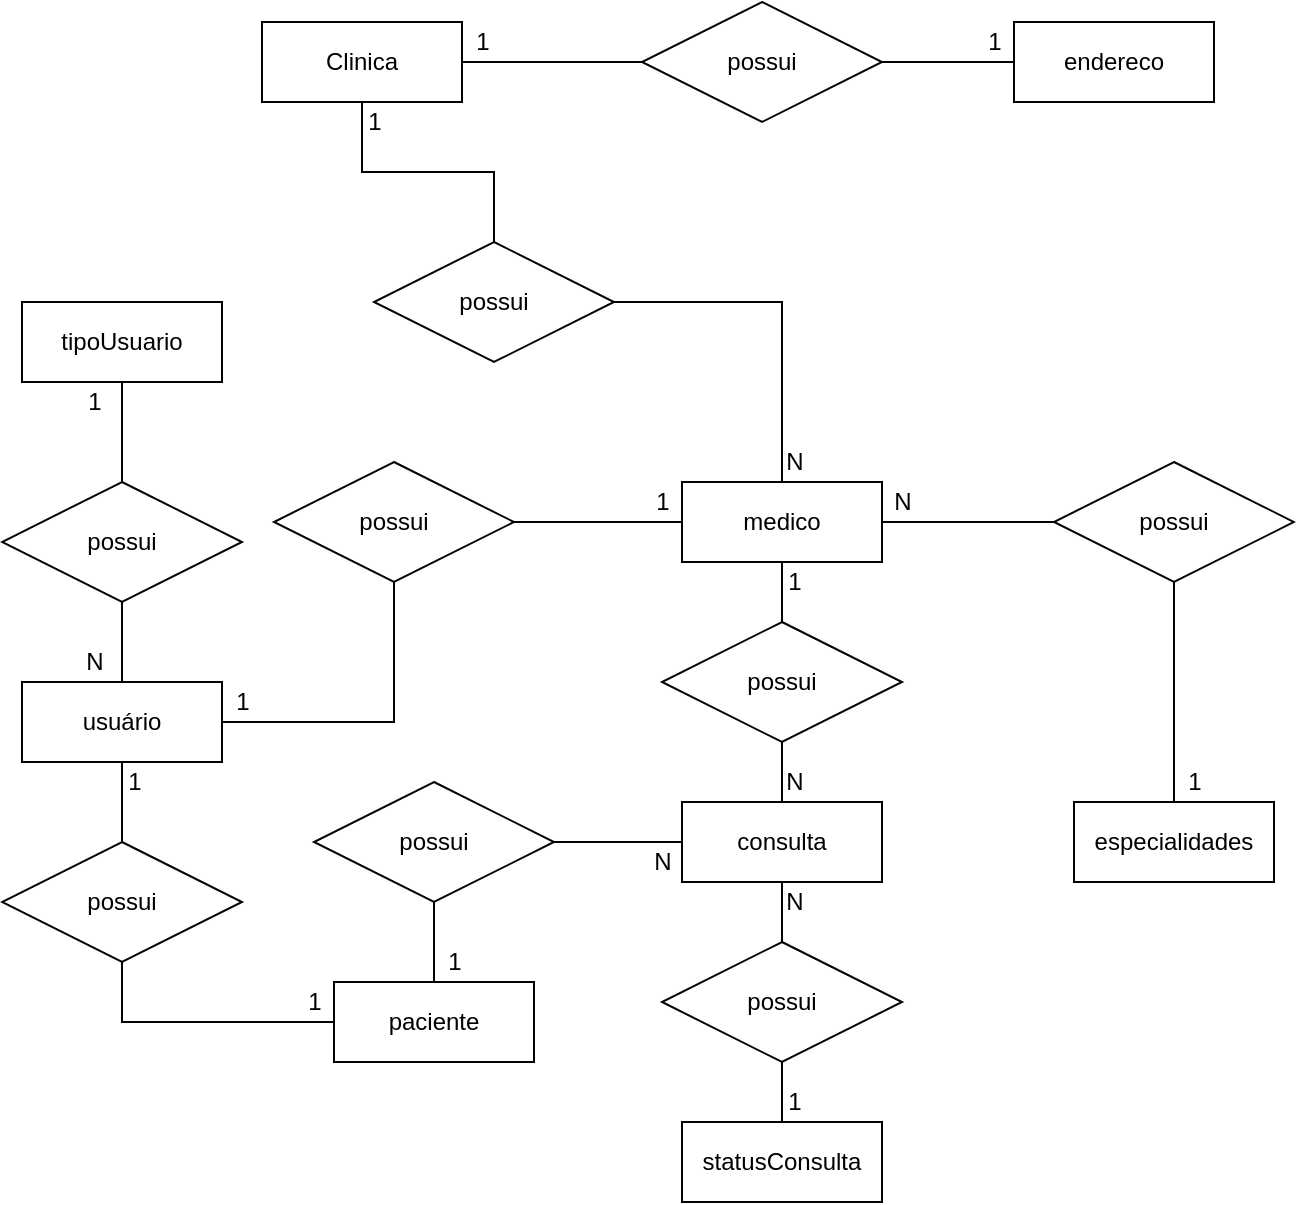 <mxfile version="14.9.8" type="device" pages="2"><diagram id="OanlK7vVJyWt0maZTMWz" name="conceitual"><mxGraphModel dx="1038" dy="579" grid="1" gridSize="10" guides="1" tooltips="1" connect="1" arrows="1" fold="1" page="1" pageScale="1" pageWidth="827" pageHeight="1169" math="0" shadow="0"><root><mxCell id="0"/><mxCell id="1" parent="0"/><mxCell id="Bbp7KZoGQvDYrjHJF8V6-3" style="edgeStyle=orthogonalEdgeStyle;rounded=0;orthogonalLoop=1;jettySize=auto;html=1;endArrow=none;endFill=0;" parent="1" source="Bbp7KZoGQvDYrjHJF8V6-1" target="Bbp7KZoGQvDYrjHJF8V6-2" edge="1"><mxGeometry relative="1" as="geometry"/></mxCell><mxCell id="Bbp7KZoGQvDYrjHJF8V6-1" value="Clinica" style="whiteSpace=wrap;html=1;align=center;" parent="1" vertex="1"><mxGeometry x="174" y="50" width="100" height="40" as="geometry"/></mxCell><mxCell id="yQVRAXafZyD8hvH3eyEp-2" style="edgeStyle=orthogonalEdgeStyle;rounded=0;orthogonalLoop=1;jettySize=auto;html=1;endArrow=none;endFill=0;" parent="1" source="Bbp7KZoGQvDYrjHJF8V6-2" target="yQVRAXafZyD8hvH3eyEp-1" edge="1"><mxGeometry relative="1" as="geometry"/></mxCell><mxCell id="Bbp7KZoGQvDYrjHJF8V6-2" value="possui" style="shape=rhombus;perimeter=rhombusPerimeter;whiteSpace=wrap;html=1;align=center;" parent="1" vertex="1"><mxGeometry x="364" y="40" width="120" height="60" as="geometry"/></mxCell><mxCell id="fyfdzOgEvtr3zwy6P1oL-3" style="edgeStyle=orthogonalEdgeStyle;rounded=0;orthogonalLoop=1;jettySize=auto;html=1;endArrow=none;endFill=0;" parent="1" source="TEFlYUlHpw1KKf68n6uU-3" target="fyfdzOgEvtr3zwy6P1oL-2" edge="1"><mxGeometry relative="1" as="geometry"/></mxCell><mxCell id="fyfdzOgEvtr3zwy6P1oL-40" style="edgeStyle=orthogonalEdgeStyle;rounded=0;orthogonalLoop=1;jettySize=auto;html=1;endArrow=none;endFill=0;" parent="1" source="TEFlYUlHpw1KKf68n6uU-3" target="TEFlYUlHpw1KKf68n6uU-53" edge="1"><mxGeometry relative="1" as="geometry"/></mxCell><mxCell id="TEFlYUlHpw1KKf68n6uU-3" value="possui" style="shape=rhombus;perimeter=rhombusPerimeter;whiteSpace=wrap;html=1;align=center;" parent="1" vertex="1"><mxGeometry x="44" y="280" width="120" height="60" as="geometry"/></mxCell><mxCell id="fyfdzOgEvtr3zwy6P1oL-12" style="edgeStyle=orthogonalEdgeStyle;rounded=0;orthogonalLoop=1;jettySize=auto;html=1;endArrow=none;endFill=0;" parent="1" source="TEFlYUlHpw1KKf68n6uU-9" target="TEFlYUlHpw1KKf68n6uU-60" edge="1"><mxGeometry relative="1" as="geometry"/></mxCell><mxCell id="fyfdzOgEvtr3zwy6P1oL-13" style="edgeStyle=orthogonalEdgeStyle;rounded=0;orthogonalLoop=1;jettySize=auto;html=1;endArrow=none;endFill=0;" parent="1" source="TEFlYUlHpw1KKf68n6uU-9" target="TEFlYUlHpw1KKf68n6uU-18" edge="1"><mxGeometry relative="1" as="geometry"/></mxCell><mxCell id="fyfdzOgEvtr3zwy6P1oL-36" style="edgeStyle=orthogonalEdgeStyle;rounded=0;orthogonalLoop=1;jettySize=auto;html=1;endArrow=none;endFill=0;" parent="1" source="TEFlYUlHpw1KKf68n6uU-9" target="fyfdzOgEvtr3zwy6P1oL-6" edge="1"><mxGeometry relative="1" as="geometry"/></mxCell><mxCell id="TEFlYUlHpw1KKf68n6uU-9" value="consulta" style="whiteSpace=wrap;html=1;align=center;" parent="1" vertex="1"><mxGeometry x="384" y="440" width="100" height="40" as="geometry"/></mxCell><mxCell id="fyfdzOgEvtr3zwy6P1oL-50" style="edgeStyle=orthogonalEdgeStyle;rounded=0;orthogonalLoop=1;jettySize=auto;html=1;entryX=0;entryY=0.5;entryDx=0;entryDy=0;endArrow=none;endFill=0;exitX=0.5;exitY=1;exitDx=0;exitDy=0;" parent="1" source="TEFlYUlHpw1KKf68n6uU-12" target="fyfdzOgEvtr3zwy6P1oL-1" edge="1"><mxGeometry relative="1" as="geometry"/></mxCell><mxCell id="TEFlYUlHpw1KKf68n6uU-12" value="possui" style="shape=rhombus;perimeter=rhombusPerimeter;whiteSpace=wrap;html=1;align=center;" parent="1" vertex="1"><mxGeometry x="44" y="460" width="120" height="60" as="geometry"/></mxCell><mxCell id="TEFlYUlHpw1KKf68n6uU-18" value="possui" style="shape=rhombus;perimeter=rhombusPerimeter;whiteSpace=wrap;html=1;align=center;" parent="1" vertex="1"><mxGeometry x="374" y="510" width="120" height="60" as="geometry"/></mxCell><mxCell id="TEFlYUlHpw1KKf68n6uU-24" value="especialidades" style="whiteSpace=wrap;html=1;align=center;" parent="1" vertex="1"><mxGeometry x="580" y="440" width="100" height="40" as="geometry"/></mxCell><mxCell id="TEFlYUlHpw1KKf68n6uU-29" value="1" style="text;html=1;align=center;verticalAlign=middle;resizable=0;points=[];autosize=1;strokeColor=none;" parent="1" vertex="1"><mxGeometry x="274" y="50" width="20" height="20" as="geometry"/></mxCell><mxCell id="TEFlYUlHpw1KKf68n6uU-53" value="tipoUsuario" style="whiteSpace=wrap;html=1;align=center;" parent="1" vertex="1"><mxGeometry x="54" y="190" width="100" height="40" as="geometry"/></mxCell><mxCell id="fyfdzOgEvtr3zwy6P1oL-11" style="edgeStyle=orthogonalEdgeStyle;rounded=0;orthogonalLoop=1;jettySize=auto;html=1;endArrow=none;endFill=0;" parent="1" source="TEFlYUlHpw1KKf68n6uU-56" target="TEFlYUlHpw1KKf68n6uU-60" edge="1"><mxGeometry relative="1" as="geometry"/></mxCell><mxCell id="fyfdzOgEvtr3zwy6P1oL-35" style="edgeStyle=orthogonalEdgeStyle;rounded=0;orthogonalLoop=1;jettySize=auto;html=1;endArrow=none;endFill=0;" parent="1" source="TEFlYUlHpw1KKf68n6uU-56" target="fyfdzOgEvtr3zwy6P1oL-14" edge="1"><mxGeometry relative="1" as="geometry"/></mxCell><mxCell id="TEFlYUlHpw1KKf68n6uU-56" value="medico" style="whiteSpace=wrap;html=1;align=center;" parent="1" vertex="1"><mxGeometry x="384" y="280" width="100" height="40" as="geometry"/></mxCell><mxCell id="TEFlYUlHpw1KKf68n6uU-60" value="possui" style="shape=rhombus;perimeter=rhombusPerimeter;whiteSpace=wrap;html=1;align=center;" parent="1" vertex="1"><mxGeometry x="374" y="350" width="120" height="60" as="geometry"/></mxCell><mxCell id="fyfdzOgEvtr3zwy6P1oL-17" style="edgeStyle=orthogonalEdgeStyle;rounded=0;orthogonalLoop=1;jettySize=auto;html=1;endArrow=none;endFill=0;" parent="1" source="TEFlYUlHpw1KKf68n6uU-76" target="TEFlYUlHpw1KKf68n6uU-18" edge="1"><mxGeometry relative="1" as="geometry"/></mxCell><mxCell id="TEFlYUlHpw1KKf68n6uU-76" value="statusConsulta" style="whiteSpace=wrap;html=1;align=center;" parent="1" vertex="1"><mxGeometry x="384" y="600" width="100" height="40" as="geometry"/></mxCell><mxCell id="yQVRAXafZyD8hvH3eyEp-1" value="endereco" style="whiteSpace=wrap;html=1;align=center;" parent="1" vertex="1"><mxGeometry x="550" y="50" width="100" height="40" as="geometry"/></mxCell><mxCell id="yQVRAXafZyD8hvH3eyEp-3" value="1" style="text;html=1;align=center;verticalAlign=middle;resizable=0;points=[];autosize=1;strokeColor=none;" parent="1" vertex="1"><mxGeometry x="530" y="50" width="20" height="20" as="geometry"/></mxCell><mxCell id="fyfdzOgEvtr3zwy6P1oL-1" value="paciente" style="whiteSpace=wrap;html=1;align=center;" parent="1" vertex="1"><mxGeometry x="210" y="530" width="100" height="40" as="geometry"/></mxCell><mxCell id="fyfdzOgEvtr3zwy6P1oL-9" style="edgeStyle=orthogonalEdgeStyle;rounded=0;orthogonalLoop=1;jettySize=auto;html=1;endArrow=none;endFill=0;" parent="1" source="fyfdzOgEvtr3zwy6P1oL-2" target="TEFlYUlHpw1KKf68n6uU-12" edge="1"><mxGeometry relative="1" as="geometry"/></mxCell><mxCell id="fyfdzOgEvtr3zwy6P1oL-49" style="edgeStyle=orthogonalEdgeStyle;rounded=0;orthogonalLoop=1;jettySize=auto;html=1;endArrow=none;endFill=0;" parent="1" source="fyfdzOgEvtr3zwy6P1oL-2" target="fyfdzOgEvtr3zwy6P1oL-47" edge="1"><mxGeometry relative="1" as="geometry"/></mxCell><mxCell id="fyfdzOgEvtr3zwy6P1oL-2" value="usuário" style="whiteSpace=wrap;html=1;align=center;" parent="1" vertex="1"><mxGeometry x="54" y="380" width="100" height="40" as="geometry"/></mxCell><mxCell id="fyfdzOgEvtr3zwy6P1oL-8" style="edgeStyle=orthogonalEdgeStyle;rounded=0;orthogonalLoop=1;jettySize=auto;html=1;endArrow=none;endFill=0;" parent="1" source="fyfdzOgEvtr3zwy6P1oL-6" target="fyfdzOgEvtr3zwy6P1oL-1" edge="1"><mxGeometry relative="1" as="geometry"/></mxCell><mxCell id="fyfdzOgEvtr3zwy6P1oL-6" value="possui" style="shape=rhombus;perimeter=rhombusPerimeter;whiteSpace=wrap;html=1;align=center;" parent="1" vertex="1"><mxGeometry x="200" y="430" width="120" height="60" as="geometry"/></mxCell><mxCell id="fyfdzOgEvtr3zwy6P1oL-16" style="edgeStyle=orthogonalEdgeStyle;rounded=0;orthogonalLoop=1;jettySize=auto;html=1;endArrow=none;endFill=0;" parent="1" source="fyfdzOgEvtr3zwy6P1oL-14" target="TEFlYUlHpw1KKf68n6uU-24" edge="1"><mxGeometry relative="1" as="geometry"/></mxCell><mxCell id="fyfdzOgEvtr3zwy6P1oL-14" value="possui" style="shape=rhombus;perimeter=rhombusPerimeter;whiteSpace=wrap;html=1;align=center;" parent="1" vertex="1"><mxGeometry x="570" y="270" width="120" height="60" as="geometry"/></mxCell><mxCell id="fyfdzOgEvtr3zwy6P1oL-37" value="N" style="text;html=1;align=center;verticalAlign=middle;resizable=0;points=[];autosize=1;strokeColor=none;" parent="1" vertex="1"><mxGeometry x="484" y="280" width="20" height="20" as="geometry"/></mxCell><mxCell id="fyfdzOgEvtr3zwy6P1oL-38" value="1" style="text;html=1;align=center;verticalAlign=middle;resizable=0;points=[];autosize=1;strokeColor=none;" parent="1" vertex="1"><mxGeometry x="630" y="420" width="20" height="20" as="geometry"/></mxCell><mxCell id="fyfdzOgEvtr3zwy6P1oL-45" style="edgeStyle=orthogonalEdgeStyle;rounded=0;orthogonalLoop=1;jettySize=auto;html=1;endArrow=none;endFill=0;" parent="1" source="fyfdzOgEvtr3zwy6P1oL-41" target="TEFlYUlHpw1KKf68n6uU-56" edge="1"><mxGeometry relative="1" as="geometry"/></mxCell><mxCell id="fyfdzOgEvtr3zwy6P1oL-51" style="edgeStyle=orthogonalEdgeStyle;rounded=0;orthogonalLoop=1;jettySize=auto;html=1;entryX=0.5;entryY=1;entryDx=0;entryDy=0;endArrow=none;endFill=0;" parent="1" source="fyfdzOgEvtr3zwy6P1oL-41" target="Bbp7KZoGQvDYrjHJF8V6-1" edge="1"><mxGeometry relative="1" as="geometry"/></mxCell><mxCell id="fyfdzOgEvtr3zwy6P1oL-41" value="possui" style="shape=rhombus;perimeter=rhombusPerimeter;whiteSpace=wrap;html=1;align=center;" parent="1" vertex="1"><mxGeometry x="230" y="160" width="120" height="60" as="geometry"/></mxCell><mxCell id="fyfdzOgEvtr3zwy6P1oL-48" style="edgeStyle=orthogonalEdgeStyle;rounded=0;orthogonalLoop=1;jettySize=auto;html=1;entryX=0;entryY=0.5;entryDx=0;entryDy=0;endArrow=none;endFill=0;" parent="1" source="fyfdzOgEvtr3zwy6P1oL-47" target="TEFlYUlHpw1KKf68n6uU-56" edge="1"><mxGeometry relative="1" as="geometry"/></mxCell><mxCell id="fyfdzOgEvtr3zwy6P1oL-47" value="possui" style="shape=rhombus;perimeter=rhombusPerimeter;whiteSpace=wrap;html=1;align=center;" parent="1" vertex="1"><mxGeometry x="180" y="270" width="120" height="60" as="geometry"/></mxCell><mxCell id="fyfdzOgEvtr3zwy6P1oL-52" value="1" style="text;html=1;align=center;verticalAlign=middle;resizable=0;points=[];autosize=1;strokeColor=none;" parent="1" vertex="1"><mxGeometry x="430" y="580" width="20" height="20" as="geometry"/></mxCell><mxCell id="fyfdzOgEvtr3zwy6P1oL-53" value="N" style="text;html=1;align=center;verticalAlign=middle;resizable=0;points=[];autosize=1;strokeColor=none;" parent="1" vertex="1"><mxGeometry x="430" y="480" width="20" height="20" as="geometry"/></mxCell><mxCell id="fyfdzOgEvtr3zwy6P1oL-54" value="1" style="text;html=1;align=center;verticalAlign=middle;resizable=0;points=[];autosize=1;strokeColor=none;" parent="1" vertex="1"><mxGeometry x="430" y="320" width="20" height="20" as="geometry"/></mxCell><mxCell id="fyfdzOgEvtr3zwy6P1oL-55" value="N" style="text;html=1;align=center;verticalAlign=middle;resizable=0;points=[];autosize=1;strokeColor=none;" parent="1" vertex="1"><mxGeometry x="430" y="420" width="20" height="20" as="geometry"/></mxCell><mxCell id="fyfdzOgEvtr3zwy6P1oL-56" value="1" style="text;html=1;align=center;verticalAlign=middle;resizable=0;points=[];autosize=1;strokeColor=none;" parent="1" vertex="1"><mxGeometry x="260" y="510" width="20" height="20" as="geometry"/></mxCell><mxCell id="fyfdzOgEvtr3zwy6P1oL-57" value="N" style="text;html=1;align=center;verticalAlign=middle;resizable=0;points=[];autosize=1;strokeColor=none;" parent="1" vertex="1"><mxGeometry x="364" y="460" width="20" height="20" as="geometry"/></mxCell><mxCell id="fyfdzOgEvtr3zwy6P1oL-58" value="1" style="text;html=1;align=center;verticalAlign=middle;resizable=0;points=[];autosize=1;strokeColor=none;" parent="1" vertex="1"><mxGeometry x="100" y="420" width="20" height="20" as="geometry"/></mxCell><mxCell id="fyfdzOgEvtr3zwy6P1oL-59" value="1" style="text;html=1;align=center;verticalAlign=middle;resizable=0;points=[];autosize=1;strokeColor=none;" parent="1" vertex="1"><mxGeometry x="190" y="530" width="20" height="20" as="geometry"/></mxCell><mxCell id="fyfdzOgEvtr3zwy6P1oL-60" value="1" style="text;html=1;align=center;verticalAlign=middle;resizable=0;points=[];autosize=1;strokeColor=none;" parent="1" vertex="1"><mxGeometry x="364" y="280" width="20" height="20" as="geometry"/></mxCell><mxCell id="fyfdzOgEvtr3zwy6P1oL-61" value="1" style="text;html=1;align=center;verticalAlign=middle;resizable=0;points=[];autosize=1;strokeColor=none;" parent="1" vertex="1"><mxGeometry x="154" y="380" width="20" height="20" as="geometry"/></mxCell><mxCell id="fyfdzOgEvtr3zwy6P1oL-62" value="1" style="text;html=1;align=center;verticalAlign=middle;resizable=0;points=[];autosize=1;strokeColor=none;" parent="1" vertex="1"><mxGeometry x="80" y="230" width="20" height="20" as="geometry"/></mxCell><mxCell id="fyfdzOgEvtr3zwy6P1oL-63" value="N" style="text;html=1;align=center;verticalAlign=middle;resizable=0;points=[];autosize=1;strokeColor=none;" parent="1" vertex="1"><mxGeometry x="80" y="360" width="20" height="20" as="geometry"/></mxCell><mxCell id="fyfdzOgEvtr3zwy6P1oL-64" value="1" style="text;html=1;align=center;verticalAlign=middle;resizable=0;points=[];autosize=1;strokeColor=none;" parent="1" vertex="1"><mxGeometry x="220" y="90" width="20" height="20" as="geometry"/></mxCell><mxCell id="fyfdzOgEvtr3zwy6P1oL-65" value="N" style="text;html=1;align=center;verticalAlign=middle;resizable=0;points=[];autosize=1;strokeColor=none;" parent="1" vertex="1"><mxGeometry x="430" y="260" width="20" height="20" as="geometry"/></mxCell></root></mxGraphModel></diagram><diagram id="Ro-wfWUNO0GZ9tEULc8E" name="lógico"><mxGraphModel dx="1730" dy="965" grid="1" gridSize="10" guides="1" tooltips="1" connect="1" arrows="1" fold="1" page="1" pageScale="1" pageWidth="827" pageHeight="1169" math="0" shadow="0"><root><mxCell id="HL1qyUN5PUyuFAxYHg7B-0"/><mxCell id="HL1qyUN5PUyuFAxYHg7B-1" parent="HL1qyUN5PUyuFAxYHg7B-0"/><mxCell id="-P0bw7F8ao5ItF787o9l-0" value="clinica" style="shape=table;startSize=30;container=1;collapsible=1;childLayout=tableLayout;fixedRows=1;rowLines=0;fontStyle=1;align=center;resizeLast=1;" parent="HL1qyUN5PUyuFAxYHg7B-1" vertex="1"><mxGeometry x="20" y="500" width="180" height="220" as="geometry"/></mxCell><mxCell id="-P0bw7F8ao5ItF787o9l-1" value="" style="shape=partialRectangle;collapsible=0;dropTarget=0;pointerEvents=0;fillColor=none;top=0;left=0;bottom=1;right=0;points=[[0,0.5],[1,0.5]];portConstraint=eastwest;" parent="-P0bw7F8ao5ItF787o9l-0" vertex="1"><mxGeometry y="30" width="180" height="30" as="geometry"/></mxCell><mxCell id="-P0bw7F8ao5ItF787o9l-2" value="PK" style="shape=partialRectangle;connectable=0;fillColor=none;top=0;left=0;bottom=0;right=0;fontStyle=1;overflow=hidden;" parent="-P0bw7F8ao5ItF787o9l-1" vertex="1"><mxGeometry width="30" height="30" as="geometry"/></mxCell><mxCell id="-P0bw7F8ao5ItF787o9l-3" value="idClinica" style="shape=partialRectangle;connectable=0;fillColor=none;top=0;left=0;bottom=0;right=0;align=left;spacingLeft=6;fontStyle=5;overflow=hidden;" parent="-P0bw7F8ao5ItF787o9l-1" vertex="1"><mxGeometry x="30" width="150" height="30" as="geometry"/></mxCell><mxCell id="-P0bw7F8ao5ItF787o9l-18" value="" style="shape=partialRectangle;collapsible=0;dropTarget=0;pointerEvents=0;fillColor=none;top=0;left=0;bottom=0;right=0;points=[[0,0.5],[1,0.5]];portConstraint=eastwest;fontStyle=1" parent="-P0bw7F8ao5ItF787o9l-0" vertex="1"><mxGeometry y="60" width="180" height="30" as="geometry"/></mxCell><mxCell id="-P0bw7F8ao5ItF787o9l-19" value="FK" style="shape=partialRectangle;connectable=0;fillColor=none;top=0;left=0;bottom=0;right=0;fontStyle=1;overflow=hidden;" parent="-P0bw7F8ao5ItF787o9l-18" vertex="1"><mxGeometry width="30" height="30" as="geometry"/></mxCell><mxCell id="-P0bw7F8ao5ItF787o9l-20" value="idEndereco" style="shape=partialRectangle;connectable=0;fillColor=none;top=0;left=0;bottom=0;right=0;align=left;spacingLeft=6;fontStyle=1;overflow=hidden;" parent="-P0bw7F8ao5ItF787o9l-18" vertex="1"><mxGeometry x="30" width="150" height="30" as="geometry"/></mxCell><mxCell id="-P0bw7F8ao5ItF787o9l-4" value="" style="shape=partialRectangle;collapsible=0;dropTarget=0;pointerEvents=0;fillColor=none;top=0;left=0;bottom=0;right=0;points=[[0,0.5],[1,0.5]];portConstraint=eastwest;" parent="-P0bw7F8ao5ItF787o9l-0" vertex="1"><mxGeometry y="90" width="180" height="30" as="geometry"/></mxCell><mxCell id="-P0bw7F8ao5ItF787o9l-5" value="" style="shape=partialRectangle;connectable=0;fillColor=none;top=0;left=0;bottom=0;right=0;editable=1;overflow=hidden;" parent="-P0bw7F8ao5ItF787o9l-4" vertex="1"><mxGeometry width="30" height="30" as="geometry"/></mxCell><mxCell id="-P0bw7F8ao5ItF787o9l-6" value="nomeClinica" style="shape=partialRectangle;connectable=0;fillColor=none;top=0;left=0;bottom=0;right=0;align=left;spacingLeft=6;overflow=hidden;" parent="-P0bw7F8ao5ItF787o9l-4" vertex="1"><mxGeometry x="30" width="150" height="30" as="geometry"/></mxCell><mxCell id="-P0bw7F8ao5ItF787o9l-7" value="" style="shape=partialRectangle;collapsible=0;dropTarget=0;pointerEvents=0;fillColor=none;top=0;left=0;bottom=0;right=0;points=[[0,0.5],[1,0.5]];portConstraint=eastwest;" parent="-P0bw7F8ao5ItF787o9l-0" vertex="1"><mxGeometry y="120" width="180" height="30" as="geometry"/></mxCell><mxCell id="-P0bw7F8ao5ItF787o9l-8" value="" style="shape=partialRectangle;connectable=0;fillColor=none;top=0;left=0;bottom=0;right=0;editable=1;overflow=hidden;" parent="-P0bw7F8ao5ItF787o9l-7" vertex="1"><mxGeometry width="30" height="30" as="geometry"/></mxCell><mxCell id="-P0bw7F8ao5ItF787o9l-9" value="cnpj" style="shape=partialRectangle;connectable=0;fillColor=none;top=0;left=0;bottom=0;right=0;align=left;spacingLeft=6;overflow=hidden;" parent="-P0bw7F8ao5ItF787o9l-7" vertex="1"><mxGeometry x="30" width="150" height="30" as="geometry"/></mxCell><mxCell id="-P0bw7F8ao5ItF787o9l-10" value="" style="shape=partialRectangle;collapsible=0;dropTarget=0;pointerEvents=0;fillColor=none;top=0;left=0;bottom=0;right=0;points=[[0,0.5],[1,0.5]];portConstraint=eastwest;" parent="-P0bw7F8ao5ItF787o9l-0" vertex="1"><mxGeometry y="150" width="180" height="30" as="geometry"/></mxCell><mxCell id="-P0bw7F8ao5ItF787o9l-11" value="" style="shape=partialRectangle;connectable=0;fillColor=none;top=0;left=0;bottom=0;right=0;editable=1;overflow=hidden;" parent="-P0bw7F8ao5ItF787o9l-10" vertex="1"><mxGeometry width="30" height="30" as="geometry"/></mxCell><mxCell id="-P0bw7F8ao5ItF787o9l-12" value="razaoSocial" style="shape=partialRectangle;connectable=0;fillColor=none;top=0;left=0;bottom=0;right=0;align=left;spacingLeft=6;overflow=hidden;" parent="-P0bw7F8ao5ItF787o9l-10" vertex="1"><mxGeometry x="30" width="150" height="30" as="geometry"/></mxCell><mxCell id="-P0bw7F8ao5ItF787o9l-14" value="" style="shape=partialRectangle;collapsible=0;dropTarget=0;pointerEvents=0;fillColor=none;top=0;left=0;bottom=0;right=0;points=[[0,0.5],[1,0.5]];portConstraint=eastwest;" parent="-P0bw7F8ao5ItF787o9l-0" vertex="1"><mxGeometry y="180" width="180" height="30" as="geometry"/></mxCell><mxCell id="-P0bw7F8ao5ItF787o9l-15" value="" style="shape=partialRectangle;connectable=0;fillColor=none;top=0;left=0;bottom=0;right=0;editable=1;overflow=hidden;" parent="-P0bw7F8ao5ItF787o9l-14" vertex="1"><mxGeometry width="30" height="30" as="geometry"/></mxCell><mxCell id="-P0bw7F8ao5ItF787o9l-16" value="" style="shape=partialRectangle;connectable=0;fillColor=none;top=0;left=0;bottom=0;right=0;align=left;spacingLeft=6;overflow=hidden;" parent="-P0bw7F8ao5ItF787o9l-14" vertex="1"><mxGeometry x="30" width="150" height="30" as="geometry"/></mxCell><mxCell id="-P0bw7F8ao5ItF787o9l-21" value="endereco" style="shape=table;startSize=30;container=1;collapsible=1;childLayout=tableLayout;fixedRows=1;rowLines=0;fontStyle=1;align=center;resizeLast=1;" parent="HL1qyUN5PUyuFAxYHg7B-1" vertex="1"><mxGeometry x="20" y="740" width="180" height="160" as="geometry"/></mxCell><mxCell id="-P0bw7F8ao5ItF787o9l-22" value="" style="shape=partialRectangle;collapsible=0;dropTarget=0;pointerEvents=0;fillColor=none;top=0;left=0;bottom=1;right=0;points=[[0,0.5],[1,0.5]];portConstraint=eastwest;" parent="-P0bw7F8ao5ItF787o9l-21" vertex="1"><mxGeometry y="30" width="180" height="30" as="geometry"/></mxCell><mxCell id="-P0bw7F8ao5ItF787o9l-23" value="PK" style="shape=partialRectangle;connectable=0;fillColor=none;top=0;left=0;bottom=0;right=0;fontStyle=1;overflow=hidden;" parent="-P0bw7F8ao5ItF787o9l-22" vertex="1"><mxGeometry width="30" height="30" as="geometry"/></mxCell><mxCell id="-P0bw7F8ao5ItF787o9l-24" value="idEndereco" style="shape=partialRectangle;connectable=0;fillColor=none;top=0;left=0;bottom=0;right=0;align=left;spacingLeft=6;fontStyle=5;overflow=hidden;" parent="-P0bw7F8ao5ItF787o9l-22" vertex="1"><mxGeometry x="30" width="150" height="30" as="geometry"/></mxCell><mxCell id="-P0bw7F8ao5ItF787o9l-25" value="" style="shape=partialRectangle;collapsible=0;dropTarget=0;pointerEvents=0;fillColor=none;top=0;left=0;bottom=0;right=0;points=[[0,0.5],[1,0.5]];portConstraint=eastwest;" parent="-P0bw7F8ao5ItF787o9l-21" vertex="1"><mxGeometry y="60" width="180" height="30" as="geometry"/></mxCell><mxCell id="-P0bw7F8ao5ItF787o9l-26" value="" style="shape=partialRectangle;connectable=0;fillColor=none;top=0;left=0;bottom=0;right=0;editable=1;overflow=hidden;" parent="-P0bw7F8ao5ItF787o9l-25" vertex="1"><mxGeometry width="30" height="30" as="geometry"/></mxCell><mxCell id="-P0bw7F8ao5ItF787o9l-27" value="enderecoUm" style="shape=partialRectangle;connectable=0;fillColor=none;top=0;left=0;bottom=0;right=0;align=left;spacingLeft=6;overflow=hidden;" parent="-P0bw7F8ao5ItF787o9l-25" vertex="1"><mxGeometry x="30" width="150" height="30" as="geometry"/></mxCell><mxCell id="-P0bw7F8ao5ItF787o9l-28" value="" style="shape=partialRectangle;collapsible=0;dropTarget=0;pointerEvents=0;fillColor=none;top=0;left=0;bottom=0;right=0;points=[[0,0.5],[1,0.5]];portConstraint=eastwest;" parent="-P0bw7F8ao5ItF787o9l-21" vertex="1"><mxGeometry y="90" width="180" height="30" as="geometry"/></mxCell><mxCell id="-P0bw7F8ao5ItF787o9l-29" value="" style="shape=partialRectangle;connectable=0;fillColor=none;top=0;left=0;bottom=0;right=0;editable=1;overflow=hidden;" parent="-P0bw7F8ao5ItF787o9l-28" vertex="1"><mxGeometry width="30" height="30" as="geometry"/></mxCell><mxCell id="-P0bw7F8ao5ItF787o9l-30" value="enderecoDois" style="shape=partialRectangle;connectable=0;fillColor=none;top=0;left=0;bottom=0;right=0;align=left;spacingLeft=6;overflow=hidden;" parent="-P0bw7F8ao5ItF787o9l-28" vertex="1"><mxGeometry x="30" width="150" height="30" as="geometry"/></mxCell><mxCell id="-P0bw7F8ao5ItF787o9l-31" value="" style="shape=partialRectangle;collapsible=0;dropTarget=0;pointerEvents=0;fillColor=none;top=0;left=0;bottom=0;right=0;points=[[0,0.5],[1,0.5]];portConstraint=eastwest;" parent="-P0bw7F8ao5ItF787o9l-21" vertex="1"><mxGeometry y="120" width="180" height="30" as="geometry"/></mxCell><mxCell id="-P0bw7F8ao5ItF787o9l-32" value="" style="shape=partialRectangle;connectable=0;fillColor=none;top=0;left=0;bottom=0;right=0;editable=1;overflow=hidden;" parent="-P0bw7F8ao5ItF787o9l-31" vertex="1"><mxGeometry width="30" height="30" as="geometry"/></mxCell><mxCell id="-P0bw7F8ao5ItF787o9l-33" value="enderecoTres" style="shape=partialRectangle;connectable=0;fillColor=none;top=0;left=0;bottom=0;right=0;align=left;spacingLeft=6;overflow=hidden;" parent="-P0bw7F8ao5ItF787o9l-31" vertex="1"><mxGeometry x="30" width="150" height="30" as="geometry"/></mxCell><mxCell id="yKgAALrnDzhrIhpHv-8l-0" value="" style="edgeStyle=entityRelationEdgeStyle;fontSize=12;html=1;endArrow=ERmandOne;startArrow=ERmandOne;" parent="HL1qyUN5PUyuFAxYHg7B-1" source="-P0bw7F8ao5ItF787o9l-18" target="-P0bw7F8ao5ItF787o9l-22" edge="1"><mxGeometry width="100" height="100" relative="1" as="geometry"><mxPoint x="350" y="760" as="sourcePoint"/><mxPoint x="450" y="660" as="targetPoint"/></mxGeometry></mxCell><mxCell id="hcZ6JBtFOfDURi-bcwQ3-0" value="medico" style="shape=table;startSize=30;container=1;collapsible=1;childLayout=tableLayout;fixedRows=1;rowLines=0;fontStyle=1;align=center;resizeLast=1;" parent="HL1qyUN5PUyuFAxYHg7B-1" vertex="1"><mxGeometry x="20" y="230" width="180" height="250" as="geometry"/></mxCell><mxCell id="hcZ6JBtFOfDURi-bcwQ3-1" value="" style="shape=partialRectangle;collapsible=0;dropTarget=0;pointerEvents=0;fillColor=none;top=0;left=0;bottom=0;right=0;points=[[0,0.5],[1,0.5]];portConstraint=eastwest;" parent="hcZ6JBtFOfDURi-bcwQ3-0" vertex="1"><mxGeometry y="30" width="180" height="30" as="geometry"/></mxCell><mxCell id="hcZ6JBtFOfDURi-bcwQ3-2" value="PK" style="shape=partialRectangle;connectable=0;fillColor=none;top=0;left=0;bottom=0;right=0;fontStyle=1;overflow=hidden;" parent="hcZ6JBtFOfDURi-bcwQ3-1" vertex="1"><mxGeometry width="60" height="30" as="geometry"/></mxCell><mxCell id="hcZ6JBtFOfDURi-bcwQ3-3" value="idMedico" style="shape=partialRectangle;connectable=0;fillColor=none;top=0;left=0;bottom=0;right=0;align=left;spacingLeft=6;fontStyle=5;overflow=hidden;" parent="hcZ6JBtFOfDURi-bcwQ3-1" vertex="1"><mxGeometry x="60" width="120" height="30" as="geometry"/></mxCell><mxCell id="T9R2dGzE5PC9eomgR8kK-1" value="" style="shape=partialRectangle;collapsible=0;dropTarget=0;pointerEvents=0;fillColor=none;top=0;left=0;bottom=0;right=0;points=[[0,0.5],[1,0.5]];portConstraint=eastwest;" vertex="1" parent="hcZ6JBtFOfDURi-bcwQ3-0"><mxGeometry y="60" width="180" height="30" as="geometry"/></mxCell><mxCell id="T9R2dGzE5PC9eomgR8kK-2" value="FK" style="shape=partialRectangle;connectable=0;fillColor=none;top=0;left=0;bottom=0;right=0;fontStyle=1;overflow=hidden;" vertex="1" parent="T9R2dGzE5PC9eomgR8kK-1"><mxGeometry width="60" height="30" as="geometry"/></mxCell><mxCell id="T9R2dGzE5PC9eomgR8kK-3" value="idEspecialidade" style="shape=partialRectangle;connectable=0;fillColor=none;top=0;left=0;bottom=0;right=0;align=left;spacingLeft=6;fontStyle=1;overflow=hidden;" vertex="1" parent="T9R2dGzE5PC9eomgR8kK-1"><mxGeometry x="60" width="120" height="30" as="geometry"/></mxCell><mxCell id="37hXqrAjiyv52nwmW71V-10" value="" style="shape=partialRectangle;collapsible=0;dropTarget=0;pointerEvents=0;fillColor=none;top=0;left=0;bottom=0;right=0;points=[[0,0.5],[1,0.5]];portConstraint=eastwest;fontStyle=1" parent="hcZ6JBtFOfDURi-bcwQ3-0" vertex="1"><mxGeometry y="90" width="180" height="30" as="geometry"/></mxCell><mxCell id="37hXqrAjiyv52nwmW71V-11" value="FK" style="shape=partialRectangle;connectable=0;fillColor=none;top=0;left=0;bottom=0;right=0;fontStyle=1;overflow=hidden;" parent="37hXqrAjiyv52nwmW71V-10" vertex="1"><mxGeometry width="60" height="30" as="geometry"/></mxCell><mxCell id="37hXqrAjiyv52nwmW71V-12" value="idUsuario" style="shape=partialRectangle;connectable=0;fillColor=none;top=0;left=0;bottom=0;right=0;align=left;spacingLeft=6;fontStyle=1;overflow=hidden;" parent="37hXqrAjiyv52nwmW71V-10" vertex="1"><mxGeometry x="60" width="120" height="30" as="geometry"/></mxCell><mxCell id="MImG7bdi-4dXo-0nKh2t-0" value="" style="shape=partialRectangle;collapsible=0;dropTarget=0;pointerEvents=0;fillColor=none;top=0;left=0;bottom=0;right=0;points=[[0,0.5],[1,0.5]];portConstraint=eastwest;" vertex="1" parent="hcZ6JBtFOfDURi-bcwQ3-0"><mxGeometry y="120" width="180" height="30" as="geometry"/></mxCell><mxCell id="MImG7bdi-4dXo-0nKh2t-1" value="FK" style="shape=partialRectangle;connectable=0;fillColor=none;top=0;left=0;bottom=0;right=0;fontStyle=1;overflow=hidden;" vertex="1" parent="MImG7bdi-4dXo-0nKh2t-0"><mxGeometry width="60" height="30" as="geometry"/></mxCell><mxCell id="MImG7bdi-4dXo-0nKh2t-2" value="idConsulta" style="shape=partialRectangle;connectable=0;fillColor=none;top=0;left=0;bottom=0;right=0;align=left;spacingLeft=6;fontStyle=1;overflow=hidden;" vertex="1" parent="MImG7bdi-4dXo-0nKh2t-0"><mxGeometry x="60" width="120" height="30" as="geometry"/></mxCell><mxCell id="hcZ6JBtFOfDURi-bcwQ3-4" value="" style="shape=partialRectangle;collapsible=0;dropTarget=0;pointerEvents=0;fillColor=none;top=0;left=0;bottom=1;right=0;points=[[0,0.5],[1,0.5]];portConstraint=eastwest;" parent="hcZ6JBtFOfDURi-bcwQ3-0" vertex="1"><mxGeometry y="150" width="180" height="30" as="geometry"/></mxCell><mxCell id="hcZ6JBtFOfDURi-bcwQ3-5" value="FK" style="shape=partialRectangle;connectable=0;fillColor=none;top=0;left=0;bottom=0;right=0;fontStyle=1;overflow=hidden;" parent="hcZ6JBtFOfDURi-bcwQ3-4" vertex="1"><mxGeometry width="60" height="30" as="geometry"/></mxCell><mxCell id="hcZ6JBtFOfDURi-bcwQ3-6" value="idClinica" style="shape=partialRectangle;connectable=0;fillColor=none;top=0;left=0;bottom=0;right=0;align=left;spacingLeft=6;fontStyle=5;overflow=hidden;" parent="hcZ6JBtFOfDURi-bcwQ3-4" vertex="1"><mxGeometry x="60" width="120" height="30" as="geometry"/></mxCell><mxCell id="hcZ6JBtFOfDURi-bcwQ3-7" value="" style="shape=partialRectangle;collapsible=0;dropTarget=0;pointerEvents=0;fillColor=none;top=0;left=0;bottom=0;right=0;points=[[0,0.5],[1,0.5]];portConstraint=eastwest;" parent="hcZ6JBtFOfDURi-bcwQ3-0" vertex="1"><mxGeometry y="180" width="180" height="30" as="geometry"/></mxCell><mxCell id="hcZ6JBtFOfDURi-bcwQ3-8" value="" style="shape=partialRectangle;connectable=0;fillColor=none;top=0;left=0;bottom=0;right=0;editable=1;overflow=hidden;" parent="hcZ6JBtFOfDURi-bcwQ3-7" vertex="1"><mxGeometry width="60" height="30" as="geometry"/></mxCell><mxCell id="hcZ6JBtFOfDURi-bcwQ3-9" value="" style="shape=partialRectangle;connectable=0;fillColor=none;top=0;left=0;bottom=0;right=0;align=left;spacingLeft=6;overflow=hidden;" parent="hcZ6JBtFOfDURi-bcwQ3-7" vertex="1"><mxGeometry x="60" width="120" height="30" as="geometry"/></mxCell><mxCell id="hcZ6JBtFOfDURi-bcwQ3-10" value="" style="shape=partialRectangle;collapsible=0;dropTarget=0;pointerEvents=0;fillColor=none;top=0;left=0;bottom=0;right=0;points=[[0,0.5],[1,0.5]];portConstraint=eastwest;" parent="hcZ6JBtFOfDURi-bcwQ3-0" vertex="1"><mxGeometry y="210" width="180" height="30" as="geometry"/></mxCell><mxCell id="hcZ6JBtFOfDURi-bcwQ3-11" value="" style="shape=partialRectangle;connectable=0;fillColor=none;top=0;left=0;bottom=0;right=0;editable=1;overflow=hidden;" parent="hcZ6JBtFOfDURi-bcwQ3-10" vertex="1"><mxGeometry width="60" height="30" as="geometry"/></mxCell><mxCell id="hcZ6JBtFOfDURi-bcwQ3-12" value="" style="shape=partialRectangle;connectable=0;fillColor=none;top=0;left=0;bottom=0;right=0;align=left;spacingLeft=6;overflow=hidden;" parent="hcZ6JBtFOfDURi-bcwQ3-10" vertex="1"><mxGeometry x="60" width="120" height="30" as="geometry"/></mxCell><mxCell id="Z3JcWsM5JcdIueO4q0os-0" value="" style="edgeStyle=entityRelationEdgeStyle;fontSize=12;html=1;endArrow=ERoneToMany;" parent="HL1qyUN5PUyuFAxYHg7B-1" source="-P0bw7F8ao5ItF787o9l-1" target="hcZ6JBtFOfDURi-bcwQ3-4" edge="1"><mxGeometry width="100" height="100" relative="1" as="geometry"><mxPoint x="240" y="390" as="sourcePoint"/><mxPoint x="330" y="240" as="targetPoint"/></mxGeometry></mxCell><mxCell id="hHA6Zi68XCEJR4RjiXnY-0" value="usuario" style="shape=table;startSize=30;container=1;collapsible=1;childLayout=tableLayout;fixedRows=1;rowLines=0;fontStyle=1;align=center;resizeLast=1;" parent="HL1qyUN5PUyuFAxYHg7B-1" vertex="1"><mxGeometry x="300" y="110" width="180" height="130" as="geometry"/></mxCell><mxCell id="hHA6Zi68XCEJR4RjiXnY-1" value="" style="shape=partialRectangle;collapsible=0;dropTarget=0;pointerEvents=0;fillColor=none;top=0;left=0;bottom=0;right=0;points=[[0,0.5],[1,0.5]];portConstraint=eastwest;" parent="hHA6Zi68XCEJR4RjiXnY-0" vertex="1"><mxGeometry y="30" width="180" height="30" as="geometry"/></mxCell><mxCell id="hHA6Zi68XCEJR4RjiXnY-2" value="PK" style="shape=partialRectangle;connectable=0;fillColor=none;top=0;left=0;bottom=0;right=0;fontStyle=1;overflow=hidden;" parent="hHA6Zi68XCEJR4RjiXnY-1" vertex="1"><mxGeometry width="60" height="30" as="geometry"/></mxCell><mxCell id="hHA6Zi68XCEJR4RjiXnY-3" value="idUsuario" style="shape=partialRectangle;connectable=0;fillColor=none;top=0;left=0;bottom=0;right=0;align=left;spacingLeft=6;fontStyle=5;overflow=hidden;" parent="hHA6Zi68XCEJR4RjiXnY-1" vertex="1"><mxGeometry x="60" width="120" height="30" as="geometry"/></mxCell><mxCell id="hHA6Zi68XCEJR4RjiXnY-4" value="" style="shape=partialRectangle;collapsible=0;dropTarget=0;pointerEvents=0;fillColor=none;top=0;left=0;bottom=1;right=0;points=[[0,0.5],[1,0.5]];portConstraint=eastwest;" parent="hHA6Zi68XCEJR4RjiXnY-0" vertex="1"><mxGeometry y="60" width="180" height="30" as="geometry"/></mxCell><mxCell id="hHA6Zi68XCEJR4RjiXnY-5" value="FK" style="shape=partialRectangle;connectable=0;fillColor=none;top=0;left=0;bottom=0;right=0;fontStyle=1;overflow=hidden;" parent="hHA6Zi68XCEJR4RjiXnY-4" vertex="1"><mxGeometry width="60" height="30" as="geometry"/></mxCell><mxCell id="hHA6Zi68XCEJR4RjiXnY-6" value="idTipoUsuario" style="shape=partialRectangle;connectable=0;fillColor=none;top=0;left=0;bottom=0;right=0;align=left;spacingLeft=6;fontStyle=5;overflow=hidden;" parent="hHA6Zi68XCEJR4RjiXnY-4" vertex="1"><mxGeometry x="60" width="120" height="30" as="geometry"/></mxCell><mxCell id="hHA6Zi68XCEJR4RjiXnY-7" value="" style="shape=partialRectangle;collapsible=0;dropTarget=0;pointerEvents=0;fillColor=none;top=0;left=0;bottom=0;right=0;points=[[0,0.5],[1,0.5]];portConstraint=eastwest;" parent="hHA6Zi68XCEJR4RjiXnY-0" vertex="1"><mxGeometry y="90" width="180" height="30" as="geometry"/></mxCell><mxCell id="hHA6Zi68XCEJR4RjiXnY-8" value="" style="shape=partialRectangle;connectable=0;fillColor=none;top=0;left=0;bottom=0;right=0;editable=1;overflow=hidden;" parent="hHA6Zi68XCEJR4RjiXnY-7" vertex="1"><mxGeometry width="60" height="30" as="geometry"/></mxCell><mxCell id="hHA6Zi68XCEJR4RjiXnY-9" value="" style="shape=partialRectangle;connectable=0;fillColor=none;top=0;left=0;bottom=0;right=0;align=left;spacingLeft=6;overflow=hidden;" parent="hHA6Zi68XCEJR4RjiXnY-7" vertex="1"><mxGeometry x="60" width="120" height="30" as="geometry"/></mxCell><mxCell id="BDAnw2R_CFDeGsg2g-g2-0" value="paciente" style="shape=table;startSize=30;container=1;collapsible=1;childLayout=tableLayout;fixedRows=1;rowLines=0;fontStyle=1;align=center;resizeLast=1;" parent="HL1qyUN5PUyuFAxYHg7B-1" vertex="1"><mxGeometry x="570" y="110" width="180" height="160" as="geometry"/></mxCell><mxCell id="BDAnw2R_CFDeGsg2g-g2-1" value="" style="shape=partialRectangle;collapsible=0;dropTarget=0;pointerEvents=0;fillColor=none;top=0;left=0;bottom=0;right=0;points=[[0,0.5],[1,0.5]];portConstraint=eastwest;" parent="BDAnw2R_CFDeGsg2g-g2-0" vertex="1"><mxGeometry y="30" width="180" height="30" as="geometry"/></mxCell><mxCell id="BDAnw2R_CFDeGsg2g-g2-2" value="PK" style="shape=partialRectangle;connectable=0;fillColor=none;top=0;left=0;bottom=0;right=0;fontStyle=1;overflow=hidden;" parent="BDAnw2R_CFDeGsg2g-g2-1" vertex="1"><mxGeometry width="60" height="30" as="geometry"/></mxCell><mxCell id="BDAnw2R_CFDeGsg2g-g2-3" value="idPaciente" style="shape=partialRectangle;connectable=0;fillColor=none;top=0;left=0;bottom=0;right=0;align=left;spacingLeft=6;fontStyle=5;overflow=hidden;" parent="BDAnw2R_CFDeGsg2g-g2-1" vertex="1"><mxGeometry x="60" width="120" height="30" as="geometry"/></mxCell><mxCell id="BDAnw2R_CFDeGsg2g-g2-4" value="" style="shape=partialRectangle;collapsible=0;dropTarget=0;pointerEvents=0;fillColor=none;top=0;left=0;bottom=1;right=0;points=[[0,0.5],[1,0.5]];portConstraint=eastwest;" parent="BDAnw2R_CFDeGsg2g-g2-0" vertex="1"><mxGeometry y="60" width="180" height="30" as="geometry"/></mxCell><mxCell id="BDAnw2R_CFDeGsg2g-g2-5" value="FK" style="shape=partialRectangle;connectable=0;fillColor=none;top=0;left=0;bottom=0;right=0;fontStyle=1;overflow=hidden;" parent="BDAnw2R_CFDeGsg2g-g2-4" vertex="1"><mxGeometry width="60" height="30" as="geometry"/></mxCell><mxCell id="BDAnw2R_CFDeGsg2g-g2-6" value="idUsuario" style="shape=partialRectangle;connectable=0;fillColor=none;top=0;left=0;bottom=0;right=0;align=left;spacingLeft=6;fontStyle=5;overflow=hidden;" parent="BDAnw2R_CFDeGsg2g-g2-4" vertex="1"><mxGeometry x="60" width="120" height="30" as="geometry"/></mxCell><mxCell id="zF7wJPDX229heYJIU6KI-6" value="" style="shape=partialRectangle;collapsible=0;dropTarget=0;pointerEvents=0;fillColor=none;top=0;left=0;bottom=0;right=0;points=[[0,0.5],[1,0.5]];portConstraint=eastwest;" vertex="1" parent="BDAnw2R_CFDeGsg2g-g2-0"><mxGeometry y="90" width="180" height="30" as="geometry"/></mxCell><mxCell id="zF7wJPDX229heYJIU6KI-7" value="FK" style="shape=partialRectangle;connectable=0;fillColor=none;top=0;left=0;bottom=0;right=0;fontStyle=1;overflow=hidden;" vertex="1" parent="zF7wJPDX229heYJIU6KI-6"><mxGeometry width="60" height="30" as="geometry"/></mxCell><mxCell id="zF7wJPDX229heYJIU6KI-8" value="idConsulta" style="shape=partialRectangle;connectable=0;fillColor=none;top=0;left=0;bottom=0;right=0;align=left;spacingLeft=6;fontStyle=1;overflow=hidden;" vertex="1" parent="zF7wJPDX229heYJIU6KI-6"><mxGeometry x="60" width="120" height="30" as="geometry"/></mxCell><mxCell id="BDAnw2R_CFDeGsg2g-g2-7" value="" style="shape=partialRectangle;collapsible=0;dropTarget=0;pointerEvents=0;fillColor=none;top=0;left=0;bottom=0;right=0;points=[[0,0.5],[1,0.5]];portConstraint=eastwest;" parent="BDAnw2R_CFDeGsg2g-g2-0" vertex="1"><mxGeometry y="120" width="180" height="30" as="geometry"/></mxCell><mxCell id="BDAnw2R_CFDeGsg2g-g2-8" value="" style="shape=partialRectangle;connectable=0;fillColor=none;top=0;left=0;bottom=0;right=0;editable=1;overflow=hidden;" parent="BDAnw2R_CFDeGsg2g-g2-7" vertex="1"><mxGeometry width="60" height="30" as="geometry"/></mxCell><mxCell id="BDAnw2R_CFDeGsg2g-g2-9" value="" style="shape=partialRectangle;connectable=0;fillColor=none;top=0;left=0;bottom=0;right=0;align=left;spacingLeft=6;overflow=hidden;" parent="BDAnw2R_CFDeGsg2g-g2-7" vertex="1"><mxGeometry x="60" width="120" height="30" as="geometry"/></mxCell><mxCell id="cN6EmVThyHvsr-gaEnrs-0" value="consulta" style="shape=table;startSize=30;container=1;collapsible=1;childLayout=tableLayout;fixedRows=1;rowLines=0;fontStyle=1;align=center;resizeLast=1;" parent="HL1qyUN5PUyuFAxYHg7B-1" vertex="1"><mxGeometry x="300" y="460" width="180" height="190" as="geometry"/></mxCell><mxCell id="cN6EmVThyHvsr-gaEnrs-1" value="" style="shape=partialRectangle;collapsible=0;dropTarget=0;pointerEvents=0;fillColor=none;top=0;left=0;bottom=0;right=0;points=[[0,0.5],[1,0.5]];portConstraint=eastwest;" parent="cN6EmVThyHvsr-gaEnrs-0" vertex="1"><mxGeometry y="30" width="180" height="30" as="geometry"/></mxCell><mxCell id="cN6EmVThyHvsr-gaEnrs-2" value="PK" style="shape=partialRectangle;connectable=0;fillColor=none;top=0;left=0;bottom=0;right=0;fontStyle=1;overflow=hidden;" parent="cN6EmVThyHvsr-gaEnrs-1" vertex="1"><mxGeometry width="60" height="30" as="geometry"/></mxCell><mxCell id="cN6EmVThyHvsr-gaEnrs-3" value="idConsulta" style="shape=partialRectangle;connectable=0;fillColor=none;top=0;left=0;bottom=0;right=0;align=left;spacingLeft=6;fontStyle=5;overflow=hidden;" parent="cN6EmVThyHvsr-gaEnrs-1" vertex="1"><mxGeometry x="60" width="120" height="30" as="geometry"/></mxCell><mxCell id="cN6EmVThyHvsr-gaEnrs-4" value="" style="shape=partialRectangle;collapsible=0;dropTarget=0;pointerEvents=0;fillColor=none;top=0;left=0;bottom=1;right=0;points=[[0,0.5],[1,0.5]];portConstraint=eastwest;" parent="cN6EmVThyHvsr-gaEnrs-0" vertex="1"><mxGeometry y="60" width="180" height="30" as="geometry"/></mxCell><mxCell id="cN6EmVThyHvsr-gaEnrs-5" value="FK" style="shape=partialRectangle;connectable=0;fillColor=none;top=0;left=0;bottom=0;right=0;fontStyle=1;overflow=hidden;" parent="cN6EmVThyHvsr-gaEnrs-4" vertex="1"><mxGeometry width="60" height="30" as="geometry"/></mxCell><mxCell id="cN6EmVThyHvsr-gaEnrs-6" value="idMedico" style="shape=partialRectangle;connectable=0;fillColor=none;top=0;left=0;bottom=0;right=0;align=left;spacingLeft=6;fontStyle=5;overflow=hidden;" parent="cN6EmVThyHvsr-gaEnrs-4" vertex="1"><mxGeometry x="60" width="120" height="30" as="geometry"/></mxCell><mxCell id="QwSU5vr-XA5a85UrthDV-2" value="" style="shape=partialRectangle;collapsible=0;dropTarget=0;pointerEvents=0;fillColor=none;top=0;left=0;bottom=0;right=0;points=[[0,0.5],[1,0.5]];portConstraint=eastwest;" vertex="1" parent="cN6EmVThyHvsr-gaEnrs-0"><mxGeometry y="90" width="180" height="30" as="geometry"/></mxCell><mxCell id="QwSU5vr-XA5a85UrthDV-3" value="FK" style="shape=partialRectangle;connectable=0;fillColor=none;top=0;left=0;bottom=0;right=0;fontStyle=1;overflow=hidden;" vertex="1" parent="QwSU5vr-XA5a85UrthDV-2"><mxGeometry width="60" height="30" as="geometry"/></mxCell><mxCell id="QwSU5vr-XA5a85UrthDV-4" value="idStatusConsulta" style="shape=partialRectangle;connectable=0;fillColor=none;top=0;left=0;bottom=0;right=0;align=left;spacingLeft=6;fontStyle=1;overflow=hidden;" vertex="1" parent="QwSU5vr-XA5a85UrthDV-2"><mxGeometry x="60" width="120" height="30" as="geometry"/></mxCell><mxCell id="cN6EmVThyHvsr-gaEnrs-7" value="" style="shape=partialRectangle;collapsible=0;dropTarget=0;pointerEvents=0;fillColor=none;top=0;left=0;bottom=0;right=0;points=[[0,0.5],[1,0.5]];portConstraint=eastwest;" parent="cN6EmVThyHvsr-gaEnrs-0" vertex="1"><mxGeometry y="120" width="180" height="30" as="geometry"/></mxCell><mxCell id="cN6EmVThyHvsr-gaEnrs-8" value="" style="shape=partialRectangle;connectable=0;fillColor=none;top=0;left=0;bottom=0;right=0;editable=1;overflow=hidden;" parent="cN6EmVThyHvsr-gaEnrs-7" vertex="1"><mxGeometry width="60" height="30" as="geometry"/></mxCell><mxCell id="cN6EmVThyHvsr-gaEnrs-9" value="" style="shape=partialRectangle;connectable=0;fillColor=none;top=0;left=0;bottom=0;right=0;align=left;spacingLeft=6;overflow=hidden;" parent="cN6EmVThyHvsr-gaEnrs-7" vertex="1"><mxGeometry x="60" width="120" height="30" as="geometry"/></mxCell><mxCell id="cN6EmVThyHvsr-gaEnrs-10" value="" style="shape=partialRectangle;collapsible=0;dropTarget=0;pointerEvents=0;fillColor=none;top=0;left=0;bottom=0;right=0;points=[[0,0.5],[1,0.5]];portConstraint=eastwest;" parent="cN6EmVThyHvsr-gaEnrs-0" vertex="1"><mxGeometry y="150" width="180" height="30" as="geometry"/></mxCell><mxCell id="cN6EmVThyHvsr-gaEnrs-11" value="" style="shape=partialRectangle;connectable=0;fillColor=none;top=0;left=0;bottom=0;right=0;editable=1;overflow=hidden;" parent="cN6EmVThyHvsr-gaEnrs-10" vertex="1"><mxGeometry width="60" height="30" as="geometry"/></mxCell><mxCell id="cN6EmVThyHvsr-gaEnrs-12" value="" style="shape=partialRectangle;connectable=0;fillColor=none;top=0;left=0;bottom=0;right=0;align=left;spacingLeft=6;overflow=hidden;" parent="cN6EmVThyHvsr-gaEnrs-10" vertex="1"><mxGeometry x="60" width="120" height="30" as="geometry"/></mxCell><mxCell id="S-X6ctOtU6GeQ5t-zISS-0" value="tipoUsuario" style="shape=table;startSize=30;container=1;collapsible=1;childLayout=tableLayout;fixedRows=1;rowLines=0;fontStyle=1;align=center;resizeLast=1;" parent="HL1qyUN5PUyuFAxYHg7B-1" vertex="1"><mxGeometry x="300" y="280" width="180" height="160" as="geometry"/></mxCell><mxCell id="S-X6ctOtU6GeQ5t-zISS-1" value="" style="shape=partialRectangle;collapsible=0;dropTarget=0;pointerEvents=0;fillColor=none;top=0;left=0;bottom=0;right=0;points=[[0,0.5],[1,0.5]];portConstraint=eastwest;" parent="S-X6ctOtU6GeQ5t-zISS-0" vertex="1"><mxGeometry y="30" width="180" height="30" as="geometry"/></mxCell><mxCell id="S-X6ctOtU6GeQ5t-zISS-2" value="PK" style="shape=partialRectangle;connectable=0;fillColor=none;top=0;left=0;bottom=0;right=0;fontStyle=1;overflow=hidden;" parent="S-X6ctOtU6GeQ5t-zISS-1" vertex="1"><mxGeometry width="60" height="30" as="geometry"/></mxCell><mxCell id="S-X6ctOtU6GeQ5t-zISS-3" value="idTipoUsuario" style="shape=partialRectangle;connectable=0;fillColor=none;top=0;left=0;bottom=0;right=0;align=left;spacingLeft=6;fontStyle=5;overflow=hidden;" parent="S-X6ctOtU6GeQ5t-zISS-1" vertex="1"><mxGeometry x="60" width="120" height="30" as="geometry"/></mxCell><mxCell id="S-X6ctOtU6GeQ5t-zISS-4" value="" style="shape=partialRectangle;collapsible=0;dropTarget=0;pointerEvents=0;fillColor=none;top=0;left=0;bottom=1;right=0;points=[[0,0.5],[1,0.5]];portConstraint=eastwest;" parent="S-X6ctOtU6GeQ5t-zISS-0" vertex="1"><mxGeometry y="60" width="180" height="30" as="geometry"/></mxCell><mxCell id="S-X6ctOtU6GeQ5t-zISS-5" value="FK" style="shape=partialRectangle;connectable=0;fillColor=none;top=0;left=0;bottom=0;right=0;fontStyle=1;overflow=hidden;" parent="S-X6ctOtU6GeQ5t-zISS-4" vertex="1"><mxGeometry width="60" height="30" as="geometry"/></mxCell><mxCell id="S-X6ctOtU6GeQ5t-zISS-6" value="idUsuario" style="shape=partialRectangle;connectable=0;fillColor=none;top=0;left=0;bottom=0;right=0;align=left;spacingLeft=6;fontStyle=5;overflow=hidden;" parent="S-X6ctOtU6GeQ5t-zISS-4" vertex="1"><mxGeometry x="60" width="120" height="30" as="geometry"/></mxCell><mxCell id="S-X6ctOtU6GeQ5t-zISS-7" value="" style="shape=partialRectangle;collapsible=0;dropTarget=0;pointerEvents=0;fillColor=none;top=0;left=0;bottom=0;right=0;points=[[0,0.5],[1,0.5]];portConstraint=eastwest;" parent="S-X6ctOtU6GeQ5t-zISS-0" vertex="1"><mxGeometry y="90" width="180" height="30" as="geometry"/></mxCell><mxCell id="S-X6ctOtU6GeQ5t-zISS-8" value="" style="shape=partialRectangle;connectable=0;fillColor=none;top=0;left=0;bottom=0;right=0;editable=1;overflow=hidden;" parent="S-X6ctOtU6GeQ5t-zISS-7" vertex="1"><mxGeometry width="60" height="30" as="geometry"/></mxCell><mxCell id="S-X6ctOtU6GeQ5t-zISS-9" value="" style="shape=partialRectangle;connectable=0;fillColor=none;top=0;left=0;bottom=0;right=0;align=left;spacingLeft=6;overflow=hidden;" parent="S-X6ctOtU6GeQ5t-zISS-7" vertex="1"><mxGeometry x="60" width="120" height="30" as="geometry"/></mxCell><mxCell id="S-X6ctOtU6GeQ5t-zISS-10" value="" style="shape=partialRectangle;collapsible=0;dropTarget=0;pointerEvents=0;fillColor=none;top=0;left=0;bottom=0;right=0;points=[[0,0.5],[1,0.5]];portConstraint=eastwest;" parent="S-X6ctOtU6GeQ5t-zISS-0" vertex="1"><mxGeometry y="120" width="180" height="30" as="geometry"/></mxCell><mxCell id="S-X6ctOtU6GeQ5t-zISS-11" value="" style="shape=partialRectangle;connectable=0;fillColor=none;top=0;left=0;bottom=0;right=0;editable=1;overflow=hidden;" parent="S-X6ctOtU6GeQ5t-zISS-10" vertex="1"><mxGeometry width="60" height="30" as="geometry"/></mxCell><mxCell id="S-X6ctOtU6GeQ5t-zISS-12" value="" style="shape=partialRectangle;connectable=0;fillColor=none;top=0;left=0;bottom=0;right=0;align=left;spacingLeft=6;overflow=hidden;" parent="S-X6ctOtU6GeQ5t-zISS-10" vertex="1"><mxGeometry x="60" width="120" height="30" as="geometry"/></mxCell><mxCell id="lHyVyisayydUmW0D3_tt-0" value="" style="edgeStyle=entityRelationEdgeStyle;fontSize=12;html=1;endArrow=ERoneToMany;exitX=1;exitY=0.5;exitDx=0;exitDy=0;entryX=1;entryY=0.5;entryDx=0;entryDy=0;" parent="HL1qyUN5PUyuFAxYHg7B-1" source="S-X6ctOtU6GeQ5t-zISS-1" target="hHA6Zi68XCEJR4RjiXnY-4" edge="1"><mxGeometry width="100" height="100" relative="1" as="geometry"><mxPoint x="520" y="530" as="sourcePoint"/><mxPoint x="540" y="420" as="targetPoint"/></mxGeometry></mxCell><mxCell id="kaZejx7w6J_okOPn8jBq-0" value="" style="edgeStyle=entityRelationEdgeStyle;fontSize=12;html=1;endArrow=ERmandOne;startArrow=ERmandOne;" parent="HL1qyUN5PUyuFAxYHg7B-1" source="37hXqrAjiyv52nwmW71V-10" target="hHA6Zi68XCEJR4RjiXnY-1" edge="1"><mxGeometry width="100" height="100" relative="1" as="geometry"><mxPoint x="470" y="530" as="sourcePoint"/><mxPoint x="570" y="430" as="targetPoint"/></mxGeometry></mxCell><mxCell id="e0JqK3X3N_YKtyjniaJV-0" value="" style="edgeStyle=entityRelationEdgeStyle;fontSize=12;html=1;endArrow=ERoneToMany;exitX=1;exitY=0.5;exitDx=0;exitDy=0;entryX=0;entryY=0.5;entryDx=0;entryDy=0;" edge="1" parent="HL1qyUN5PUyuFAxYHg7B-1" source="MImG7bdi-4dXo-0nKh2t-0" target="cN6EmVThyHvsr-gaEnrs-1"><mxGeometry width="100" height="100" relative="1" as="geometry"><mxPoint x="370" y="570" as="sourcePoint"/><mxPoint x="470" y="470" as="targetPoint"/></mxGeometry></mxCell><mxCell id="zF7wJPDX229heYJIU6KI-0" value="" style="edgeStyle=entityRelationEdgeStyle;fontSize=12;html=1;endArrow=ERoneToMany;entryX=1;entryY=0.5;entryDx=0;entryDy=0;" edge="1" parent="HL1qyUN5PUyuFAxYHg7B-1" source="zF7wJPDX229heYJIU6KI-6" target="cN6EmVThyHvsr-gaEnrs-1"><mxGeometry width="100" height="100" relative="1" as="geometry"><mxPoint x="520" y="680" as="sourcePoint"/><mxPoint x="510" y="450" as="targetPoint"/></mxGeometry></mxCell><mxCell id="71s6tODnnG6Q561d01qN-0" value="" style="edgeStyle=entityRelationEdgeStyle;fontSize=12;html=1;endArrow=ERmandOne;startArrow=ERmandOne;entryX=0;entryY=0.5;entryDx=0;entryDy=0;exitX=1;exitY=0.5;exitDx=0;exitDy=0;" edge="1" parent="HL1qyUN5PUyuFAxYHg7B-1" source="hHA6Zi68XCEJR4RjiXnY-1" target="BDAnw2R_CFDeGsg2g-g2-4"><mxGeometry width="100" height="100" relative="1" as="geometry"><mxPoint x="390" y="550" as="sourcePoint"/><mxPoint x="490" y="450" as="targetPoint"/></mxGeometry></mxCell><mxCell id="A6JpEJoNLf4LmWNOPpLu-0" value="statusConsulta" style="shape=table;startSize=30;container=1;collapsible=1;childLayout=tableLayout;fixedRows=1;rowLines=0;fontStyle=1;align=center;resizeLast=1;" vertex="1" parent="HL1qyUN5PUyuFAxYHg7B-1"><mxGeometry x="300" y="670" width="180" height="160" as="geometry"/></mxCell><mxCell id="A6JpEJoNLf4LmWNOPpLu-1" value="" style="shape=partialRectangle;collapsible=0;dropTarget=0;pointerEvents=0;fillColor=none;top=0;left=0;bottom=0;right=0;points=[[0,0.5],[1,0.5]];portConstraint=eastwest;" vertex="1" parent="A6JpEJoNLf4LmWNOPpLu-0"><mxGeometry y="30" width="180" height="30" as="geometry"/></mxCell><mxCell id="A6JpEJoNLf4LmWNOPpLu-2" value="PK" style="shape=partialRectangle;connectable=0;fillColor=none;top=0;left=0;bottom=0;right=0;fontStyle=1;overflow=hidden;" vertex="1" parent="A6JpEJoNLf4LmWNOPpLu-1"><mxGeometry width="60" height="30" as="geometry"/></mxCell><mxCell id="A6JpEJoNLf4LmWNOPpLu-3" value="idStatusConsulta" style="shape=partialRectangle;connectable=0;fillColor=none;top=0;left=0;bottom=0;right=0;align=left;spacingLeft=6;fontStyle=5;overflow=hidden;" vertex="1" parent="A6JpEJoNLf4LmWNOPpLu-1"><mxGeometry x="60" width="120" height="30" as="geometry"/></mxCell><mxCell id="A6JpEJoNLf4LmWNOPpLu-7" value="" style="shape=partialRectangle;collapsible=0;dropTarget=0;pointerEvents=0;fillColor=none;top=0;left=0;bottom=0;right=0;points=[[0,0.5],[1,0.5]];portConstraint=eastwest;" vertex="1" parent="A6JpEJoNLf4LmWNOPpLu-0"><mxGeometry y="60" width="180" height="30" as="geometry"/></mxCell><mxCell id="A6JpEJoNLf4LmWNOPpLu-8" value="" style="shape=partialRectangle;connectable=0;fillColor=none;top=0;left=0;bottom=0;right=0;editable=1;overflow=hidden;" vertex="1" parent="A6JpEJoNLf4LmWNOPpLu-7"><mxGeometry width="60" height="30" as="geometry"/></mxCell><mxCell id="A6JpEJoNLf4LmWNOPpLu-9" value="" style="shape=partialRectangle;connectable=0;fillColor=none;top=0;left=0;bottom=0;right=0;align=left;spacingLeft=6;overflow=hidden;" vertex="1" parent="A6JpEJoNLf4LmWNOPpLu-7"><mxGeometry x="60" width="120" height="30" as="geometry"/></mxCell><mxCell id="A6JpEJoNLf4LmWNOPpLu-10" value="" style="shape=partialRectangle;collapsible=0;dropTarget=0;pointerEvents=0;fillColor=none;top=0;left=0;bottom=0;right=0;points=[[0,0.5],[1,0.5]];portConstraint=eastwest;" vertex="1" parent="A6JpEJoNLf4LmWNOPpLu-0"><mxGeometry y="90" width="180" height="30" as="geometry"/></mxCell><mxCell id="A6JpEJoNLf4LmWNOPpLu-11" value="" style="shape=partialRectangle;connectable=0;fillColor=none;top=0;left=0;bottom=0;right=0;editable=1;overflow=hidden;" vertex="1" parent="A6JpEJoNLf4LmWNOPpLu-10"><mxGeometry width="60" height="30" as="geometry"/></mxCell><mxCell id="A6JpEJoNLf4LmWNOPpLu-12" value="" style="shape=partialRectangle;connectable=0;fillColor=none;top=0;left=0;bottom=0;right=0;align=left;spacingLeft=6;overflow=hidden;" vertex="1" parent="A6JpEJoNLf4LmWNOPpLu-10"><mxGeometry x="60" width="120" height="30" as="geometry"/></mxCell><mxCell id="oMIRXud8mhXEhrKjMqQc-1" value="" style="shape=partialRectangle;collapsible=0;dropTarget=0;pointerEvents=0;fillColor=none;top=0;left=0;bottom=0;right=0;points=[[0,0.5],[1,0.5]];portConstraint=eastwest;" vertex="1" parent="A6JpEJoNLf4LmWNOPpLu-0"><mxGeometry y="120" width="180" height="30" as="geometry"/></mxCell><mxCell id="oMIRXud8mhXEhrKjMqQc-2" value="" style="shape=partialRectangle;connectable=0;fillColor=none;top=0;left=0;bottom=0;right=0;editable=1;overflow=hidden;" vertex="1" parent="oMIRXud8mhXEhrKjMqQc-1"><mxGeometry width="60" height="30" as="geometry"/></mxCell><mxCell id="oMIRXud8mhXEhrKjMqQc-3" value="" style="shape=partialRectangle;connectable=0;fillColor=none;top=0;left=0;bottom=0;right=0;align=left;spacingLeft=6;overflow=hidden;" vertex="1" parent="oMIRXud8mhXEhrKjMqQc-1"><mxGeometry x="60" width="120" height="30" as="geometry"/></mxCell><mxCell id="QwSU5vr-XA5a85UrthDV-0" value="" style="edgeStyle=entityRelationEdgeStyle;fontSize=12;html=1;endArrow=ERoneToMany;exitX=1;exitY=0.5;exitDx=0;exitDy=0;entryX=1;entryY=0.5;entryDx=0;entryDy=0;" edge="1" parent="HL1qyUN5PUyuFAxYHg7B-1" source="A6JpEJoNLf4LmWNOPpLu-1" target="QwSU5vr-XA5a85UrthDV-2"><mxGeometry width="100" height="100" relative="1" as="geometry"><mxPoint x="510" y="690" as="sourcePoint"/><mxPoint x="530" y="570" as="targetPoint"/></mxGeometry></mxCell><mxCell id="T9R2dGzE5PC9eomgR8kK-4" value="especialidade" style="shape=table;startSize=30;container=1;collapsible=1;childLayout=tableLayout;fixedRows=1;rowLines=0;fontStyle=1;align=center;resizeLast=1;" vertex="1" parent="HL1qyUN5PUyuFAxYHg7B-1"><mxGeometry x="20" y="40" width="180" height="160" as="geometry"/></mxCell><mxCell id="T9R2dGzE5PC9eomgR8kK-5" value="" style="shape=partialRectangle;collapsible=0;dropTarget=0;pointerEvents=0;fillColor=none;top=0;left=0;bottom=0;right=0;points=[[0,0.5],[1,0.5]];portConstraint=eastwest;" vertex="1" parent="T9R2dGzE5PC9eomgR8kK-4"><mxGeometry y="30" width="180" height="30" as="geometry"/></mxCell><mxCell id="T9R2dGzE5PC9eomgR8kK-6" value="PK" style="shape=partialRectangle;connectable=0;fillColor=none;top=0;left=0;bottom=0;right=0;fontStyle=1;overflow=hidden;" vertex="1" parent="T9R2dGzE5PC9eomgR8kK-5"><mxGeometry width="60" height="30" as="geometry"/></mxCell><mxCell id="T9R2dGzE5PC9eomgR8kK-7" value="idEspecialidade" style="shape=partialRectangle;connectable=0;fillColor=none;top=0;left=0;bottom=0;right=0;align=left;spacingLeft=6;fontStyle=5;overflow=hidden;" vertex="1" parent="T9R2dGzE5PC9eomgR8kK-5"><mxGeometry x="60" width="120" height="30" as="geometry"/></mxCell><mxCell id="T9R2dGzE5PC9eomgR8kK-8" value="" style="shape=partialRectangle;collapsible=0;dropTarget=0;pointerEvents=0;fillColor=none;top=0;left=0;bottom=0;right=0;points=[[0,0.5],[1,0.5]];portConstraint=eastwest;" vertex="1" parent="T9R2dGzE5PC9eomgR8kK-4"><mxGeometry y="60" width="180" height="30" as="geometry"/></mxCell><mxCell id="T9R2dGzE5PC9eomgR8kK-9" value="" style="shape=partialRectangle;connectable=0;fillColor=none;top=0;left=0;bottom=0;right=0;editable=1;overflow=hidden;" vertex="1" parent="T9R2dGzE5PC9eomgR8kK-8"><mxGeometry width="60" height="30" as="geometry"/></mxCell><mxCell id="T9R2dGzE5PC9eomgR8kK-10" value="" style="shape=partialRectangle;connectable=0;fillColor=none;top=0;left=0;bottom=0;right=0;align=left;spacingLeft=6;overflow=hidden;" vertex="1" parent="T9R2dGzE5PC9eomgR8kK-8"><mxGeometry x="60" width="120" height="30" as="geometry"/></mxCell><mxCell id="T9R2dGzE5PC9eomgR8kK-11" value="" style="shape=partialRectangle;collapsible=0;dropTarget=0;pointerEvents=0;fillColor=none;top=0;left=0;bottom=0;right=0;points=[[0,0.5],[1,0.5]];portConstraint=eastwest;" vertex="1" parent="T9R2dGzE5PC9eomgR8kK-4"><mxGeometry y="90" width="180" height="30" as="geometry"/></mxCell><mxCell id="T9R2dGzE5PC9eomgR8kK-12" value="" style="shape=partialRectangle;connectable=0;fillColor=none;top=0;left=0;bottom=0;right=0;editable=1;overflow=hidden;" vertex="1" parent="T9R2dGzE5PC9eomgR8kK-11"><mxGeometry width="60" height="30" as="geometry"/></mxCell><mxCell id="T9R2dGzE5PC9eomgR8kK-13" value="" style="shape=partialRectangle;connectable=0;fillColor=none;top=0;left=0;bottom=0;right=0;align=left;spacingLeft=6;overflow=hidden;" vertex="1" parent="T9R2dGzE5PC9eomgR8kK-11"><mxGeometry x="60" width="120" height="30" as="geometry"/></mxCell><mxCell id="T9R2dGzE5PC9eomgR8kK-14" value="" style="shape=partialRectangle;collapsible=0;dropTarget=0;pointerEvents=0;fillColor=none;top=0;left=0;bottom=0;right=0;points=[[0,0.5],[1,0.5]];portConstraint=eastwest;" vertex="1" parent="T9R2dGzE5PC9eomgR8kK-4"><mxGeometry y="120" width="180" height="30" as="geometry"/></mxCell><mxCell id="T9R2dGzE5PC9eomgR8kK-15" value="" style="shape=partialRectangle;connectable=0;fillColor=none;top=0;left=0;bottom=0;right=0;editable=1;overflow=hidden;" vertex="1" parent="T9R2dGzE5PC9eomgR8kK-14"><mxGeometry width="60" height="30" as="geometry"/></mxCell><mxCell id="T9R2dGzE5PC9eomgR8kK-16" value="" style="shape=partialRectangle;connectable=0;fillColor=none;top=0;left=0;bottom=0;right=0;align=left;spacingLeft=6;overflow=hidden;" vertex="1" parent="T9R2dGzE5PC9eomgR8kK-14"><mxGeometry x="60" width="120" height="30" as="geometry"/></mxCell><mxCell id="v0ho3sFcsBg2_oq2nTIr-0" value="" style="edgeStyle=entityRelationEdgeStyle;fontSize=12;html=1;endArrow=ERoneToMany;exitX=1;exitY=0.5;exitDx=0;exitDy=0;" edge="1" parent="HL1qyUN5PUyuFAxYHg7B-1" source="T9R2dGzE5PC9eomgR8kK-5" target="T9R2dGzE5PC9eomgR8kK-1"><mxGeometry width="100" height="100" relative="1" as="geometry"><mxPoint x="-10" y="130" as="sourcePoint"/><mxPoint x="-30" y="340" as="targetPoint"/></mxGeometry></mxCell></root></mxGraphModel></diagram></mxfile>